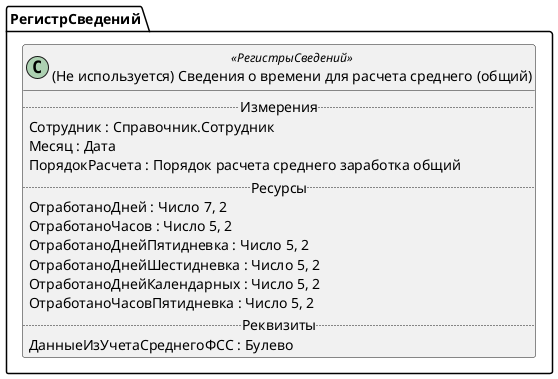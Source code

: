 ﻿@startuml УдалитьСведенияОВремениДляРасчетаСреднегоОбщий
'!include templates.wsd
'..\include templates.wsd
class РегистрСведений.УдалитьСведенияОВремениДляРасчетаСреднегоОбщий as "(Не используется) Сведения о времени для расчета среднего (общий)" <<РегистрыСведений>>
{
..Измерения..
Сотрудник : Справочник.Сотрудник
Месяц : Дата
ПорядокРасчета : Порядок расчета среднего заработка общий
..Ресурсы..
ОтработаноДней : Число 7, 2
ОтработаноЧасов : Число 5, 2
ОтработаноДнейПятидневка : Число 5, 2
ОтработаноДнейШестидневка : Число 5, 2
ОтработаноДнейКалендарных : Число 5, 2
ОтработаноЧасовПятидневка : Число 5, 2
..Реквизиты..
ДанныеИзУчетаСреднегоФСС : Булево
}
@enduml
